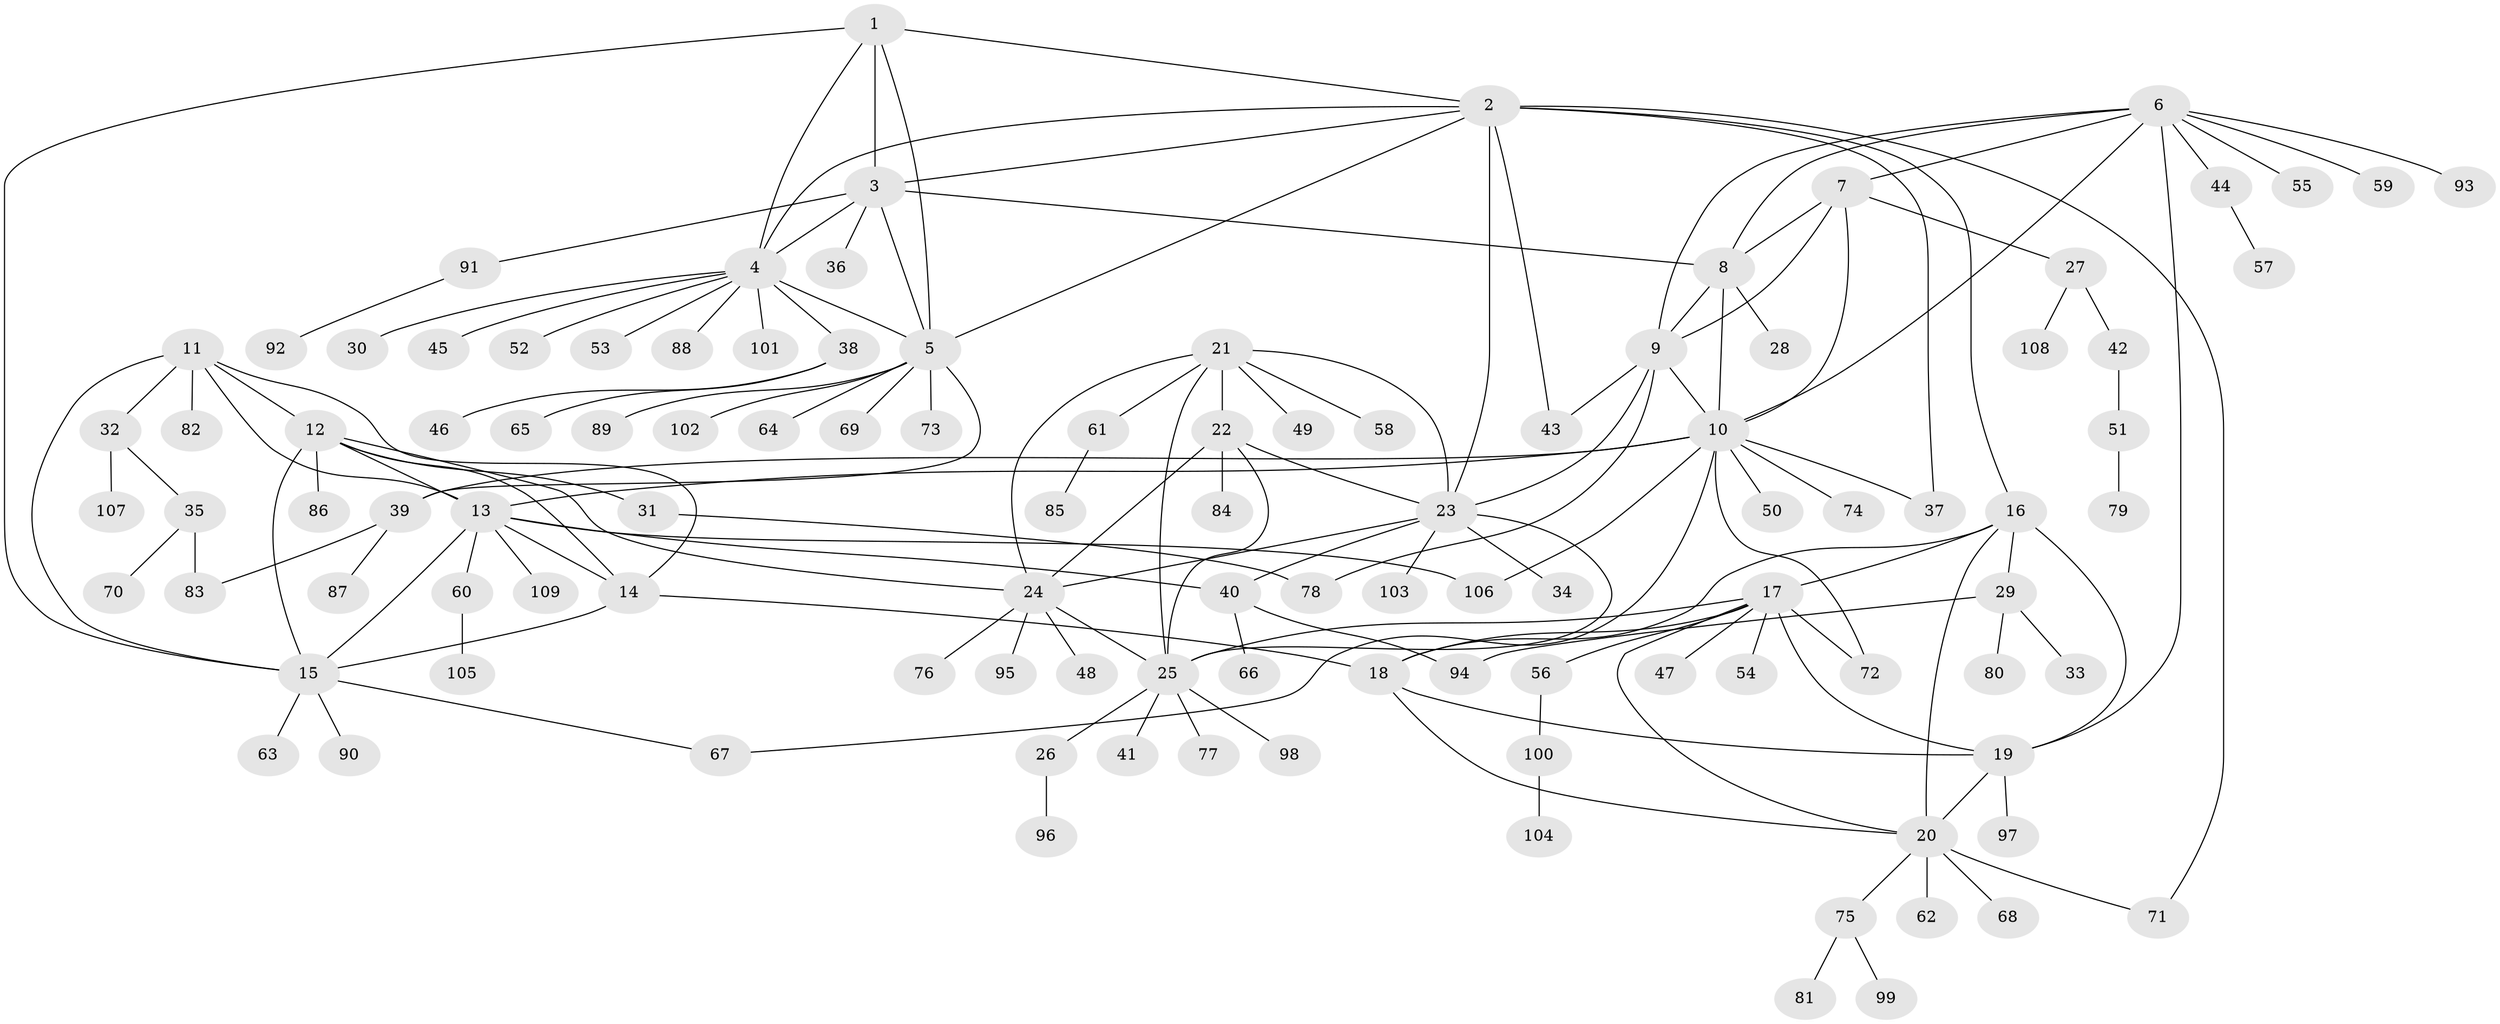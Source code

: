 // Generated by graph-tools (version 1.1) at 2025/02/03/09/25 03:02:37]
// undirected, 109 vertices, 155 edges
graph export_dot {
graph [start="1"]
  node [color=gray90,style=filled];
  1;
  2;
  3;
  4;
  5;
  6;
  7;
  8;
  9;
  10;
  11;
  12;
  13;
  14;
  15;
  16;
  17;
  18;
  19;
  20;
  21;
  22;
  23;
  24;
  25;
  26;
  27;
  28;
  29;
  30;
  31;
  32;
  33;
  34;
  35;
  36;
  37;
  38;
  39;
  40;
  41;
  42;
  43;
  44;
  45;
  46;
  47;
  48;
  49;
  50;
  51;
  52;
  53;
  54;
  55;
  56;
  57;
  58;
  59;
  60;
  61;
  62;
  63;
  64;
  65;
  66;
  67;
  68;
  69;
  70;
  71;
  72;
  73;
  74;
  75;
  76;
  77;
  78;
  79;
  80;
  81;
  82;
  83;
  84;
  85;
  86;
  87;
  88;
  89;
  90;
  91;
  92;
  93;
  94;
  95;
  96;
  97;
  98;
  99;
  100;
  101;
  102;
  103;
  104;
  105;
  106;
  107;
  108;
  109;
  1 -- 2;
  1 -- 3;
  1 -- 4;
  1 -- 5;
  1 -- 15;
  2 -- 3;
  2 -- 4;
  2 -- 5;
  2 -- 16;
  2 -- 23;
  2 -- 37;
  2 -- 43;
  2 -- 71;
  3 -- 4;
  3 -- 5;
  3 -- 8;
  3 -- 36;
  3 -- 91;
  4 -- 5;
  4 -- 30;
  4 -- 38;
  4 -- 45;
  4 -- 52;
  4 -- 53;
  4 -- 88;
  4 -- 101;
  5 -- 39;
  5 -- 64;
  5 -- 69;
  5 -- 73;
  5 -- 89;
  5 -- 102;
  6 -- 7;
  6 -- 8;
  6 -- 9;
  6 -- 10;
  6 -- 19;
  6 -- 44;
  6 -- 55;
  6 -- 59;
  6 -- 93;
  7 -- 8;
  7 -- 9;
  7 -- 10;
  7 -- 27;
  8 -- 9;
  8 -- 10;
  8 -- 28;
  9 -- 10;
  9 -- 23;
  9 -- 43;
  9 -- 78;
  10 -- 13;
  10 -- 37;
  10 -- 39;
  10 -- 50;
  10 -- 67;
  10 -- 72;
  10 -- 74;
  10 -- 106;
  11 -- 12;
  11 -- 13;
  11 -- 14;
  11 -- 15;
  11 -- 32;
  11 -- 82;
  12 -- 13;
  12 -- 14;
  12 -- 15;
  12 -- 24;
  12 -- 31;
  12 -- 86;
  13 -- 14;
  13 -- 15;
  13 -- 40;
  13 -- 60;
  13 -- 106;
  13 -- 109;
  14 -- 15;
  14 -- 18;
  15 -- 63;
  15 -- 67;
  15 -- 90;
  16 -- 17;
  16 -- 18;
  16 -- 19;
  16 -- 20;
  16 -- 29;
  17 -- 18;
  17 -- 19;
  17 -- 20;
  17 -- 25;
  17 -- 47;
  17 -- 54;
  17 -- 56;
  17 -- 72;
  18 -- 19;
  18 -- 20;
  19 -- 20;
  19 -- 97;
  20 -- 62;
  20 -- 68;
  20 -- 71;
  20 -- 75;
  21 -- 22;
  21 -- 23;
  21 -- 24;
  21 -- 25;
  21 -- 49;
  21 -- 58;
  21 -- 61;
  22 -- 23;
  22 -- 24;
  22 -- 25;
  22 -- 84;
  23 -- 24;
  23 -- 25;
  23 -- 34;
  23 -- 40;
  23 -- 103;
  24 -- 25;
  24 -- 48;
  24 -- 76;
  24 -- 95;
  25 -- 26;
  25 -- 41;
  25 -- 77;
  25 -- 98;
  26 -- 96;
  27 -- 42;
  27 -- 108;
  29 -- 33;
  29 -- 80;
  29 -- 94;
  31 -- 78;
  32 -- 35;
  32 -- 107;
  35 -- 70;
  35 -- 83;
  38 -- 46;
  38 -- 65;
  39 -- 83;
  39 -- 87;
  40 -- 66;
  40 -- 94;
  42 -- 51;
  44 -- 57;
  51 -- 79;
  56 -- 100;
  60 -- 105;
  61 -- 85;
  75 -- 81;
  75 -- 99;
  91 -- 92;
  100 -- 104;
}
